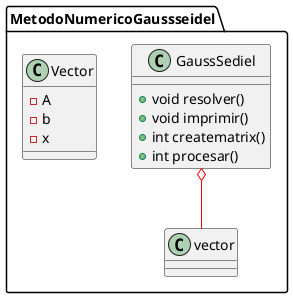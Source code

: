 @startuml diagrama

package MetodoNumericoGaussseidel{  

GaussSediel  o--  vector #Red


class GaussSediel{ 

    + void resolver()
    + void imprimir() 
    + int creatematrix()
    + int procesar()
}
class Vector{
    - A
    - b
    - x
}
}
@enduml